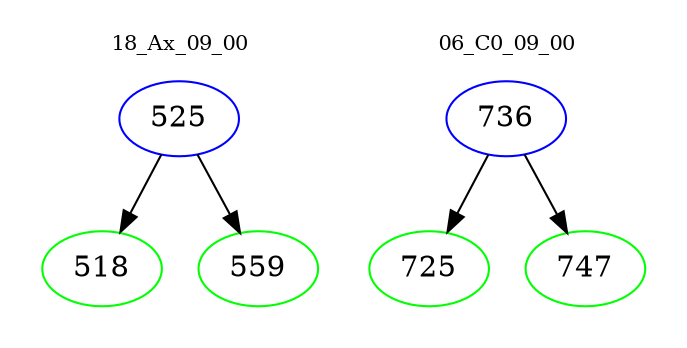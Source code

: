 digraph{
subgraph cluster_0 {
color = white
label = "18_Ax_09_00";
fontsize=10;
T0_525 [label="525", color="blue"]
T0_525 -> T0_518 [color="black"]
T0_518 [label="518", color="green"]
T0_525 -> T0_559 [color="black"]
T0_559 [label="559", color="green"]
}
subgraph cluster_1 {
color = white
label = "06_C0_09_00";
fontsize=10;
T1_736 [label="736", color="blue"]
T1_736 -> T1_725 [color="black"]
T1_725 [label="725", color="green"]
T1_736 -> T1_747 [color="black"]
T1_747 [label="747", color="green"]
}
}
